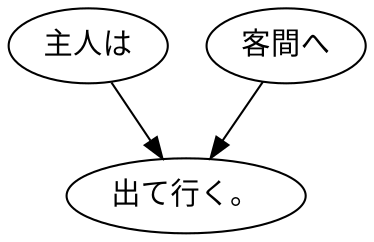 digraph graph7153 {
	node0 [label="主人は"];
	node1 [label="客間へ"];
	node2 [label="出て行く。"];
	node0 -> node2;
	node1 -> node2;
}
